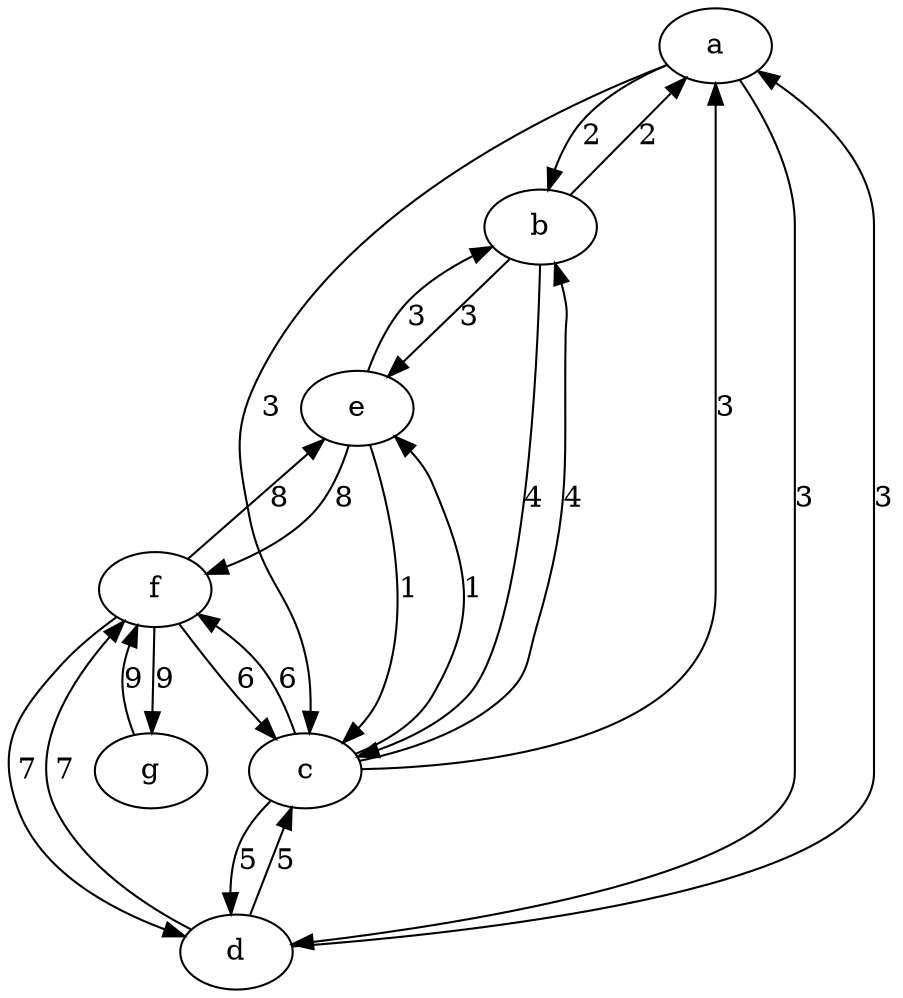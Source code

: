 digraph {
a->b[label = "2",weight="2"];
a->c[label = "3",weight="3"];
a->d[label = "3",weight="3"];
b->a[label = "2",weight="2"];
b->c[label = "4",weight="4"];
b->e[label = "3",weight="3"];
c->b[label = "4",weight="4"];
c->a[label = "3",weight="3"];
c->d[label = "5",weight="5"];
c->e[label = "1",weight="1"];
c->f[label = "6",weight="6"];
d->a[label = "3",weight="3"];
d->c[label = "5",weight="5"];
d->f[label = "7",weight="7"];
e->b[label = "3",weight="3"];
e->c[label = "1",weight="1"];
e->f[label = "8",weight="8"];
f->c[label = "6",weight="6"];
f->d[label = "7",weight="7"];
f->e[label = "8",weight="8"];
f->g[label = "9",weight="9"];
g->f[label = "9",weight="9"];
}